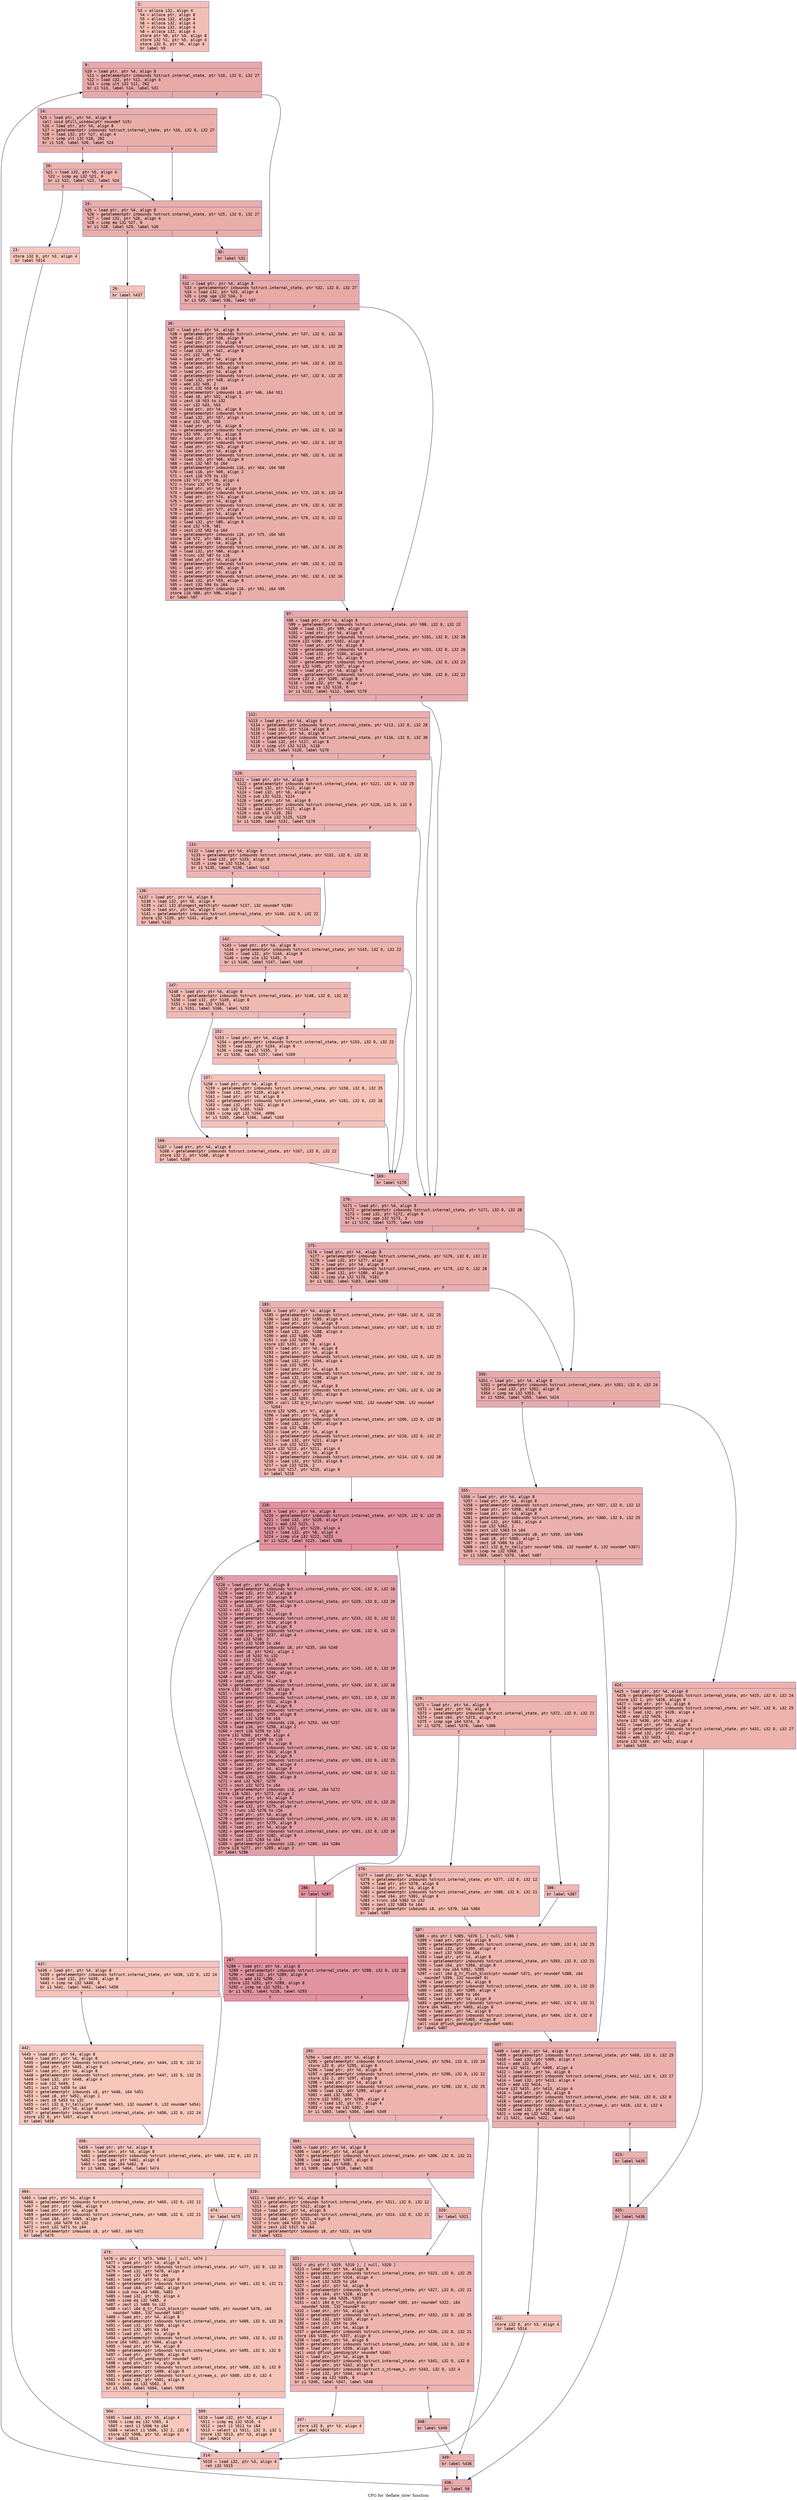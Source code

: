 digraph "CFG for 'deflate_slow' function" {
	label="CFG for 'deflate_slow' function";

	Node0x600000adacb0 [shape=record,color="#3d50c3ff", style=filled, fillcolor="#e36c5570" fontname="Courier",label="{2:\l|  %3 = alloca i32, align 4\l  %4 = alloca ptr, align 8\l  %5 = alloca i32, align 4\l  %6 = alloca i32, align 4\l  %7 = alloca i32, align 4\l  %8 = alloca i32, align 4\l  store ptr %0, ptr %4, align 8\l  store i32 %1, ptr %5, align 4\l  store i32 0, ptr %6, align 4\l  br label %9\l}"];
	Node0x600000adacb0 -> Node0x600000adad50[tooltip="2 -> 9\nProbability 100.00%" ];
	Node0x600000adad50 [shape=record,color="#3d50c3ff", style=filled, fillcolor="#ca3b3770" fontname="Courier",label="{9:\l|  %10 = load ptr, ptr %4, align 8\l  %11 = getelementptr inbounds %struct.internal_state, ptr %10, i32 0, i32 27\l  %12 = load i32, ptr %11, align 4\l  %13 = icmp ult i32 %12, 262\l  br i1 %13, label %14, label %31\l|{<s0>T|<s1>F}}"];
	Node0x600000adad50:s0 -> Node0x600000adada0[tooltip="9 -> 14\nProbability 50.00%" ];
	Node0x600000adad50:s1 -> Node0x600000adaf80[tooltip="9 -> 31\nProbability 50.00%" ];
	Node0x600000adada0 [shape=record,color="#3d50c3ff", style=filled, fillcolor="#d0473d70" fontname="Courier",label="{14:\l|  %15 = load ptr, ptr %4, align 8\l  call void @fill_window(ptr noundef %15)\l  %16 = load ptr, ptr %4, align 8\l  %17 = getelementptr inbounds %struct.internal_state, ptr %16, i32 0, i32 27\l  %18 = load i32, ptr %17, align 4\l  %19 = icmp ult i32 %18, 262\l  br i1 %19, label %20, label %24\l|{<s0>T|<s1>F}}"];
	Node0x600000adada0:s0 -> Node0x600000adadf0[tooltip="14 -> 20\nProbability 50.00%" ];
	Node0x600000adada0:s1 -> Node0x600000adae90[tooltip="14 -> 24\nProbability 50.00%" ];
	Node0x600000adadf0 [shape=record,color="#3d50c3ff", style=filled, fillcolor="#d6524470" fontname="Courier",label="{20:\l|  %21 = load i32, ptr %5, align 4\l  %22 = icmp eq i32 %21, 0\l  br i1 %22, label %23, label %24\l|{<s0>T|<s1>F}}"];
	Node0x600000adadf0:s0 -> Node0x600000adae40[tooltip="20 -> 23\nProbability 3.12%" ];
	Node0x600000adadf0:s1 -> Node0x600000adae90[tooltip="20 -> 24\nProbability 96.88%" ];
	Node0x600000adae40 [shape=record,color="#3d50c3ff", style=filled, fillcolor="#ec7f6370" fontname="Courier",label="{23:\l|  store i32 0, ptr %3, align 4\l  br label %514\l}"];
	Node0x600000adae40 -> Node0x600000adbe80[tooltip="23 -> 514\nProbability 100.00%" ];
	Node0x600000adae90 [shape=record,color="#3d50c3ff", style=filled, fillcolor="#d0473d70" fontname="Courier",label="{24:\l|  %25 = load ptr, ptr %4, align 8\l  %26 = getelementptr inbounds %struct.internal_state, ptr %25, i32 0, i32 27\l  %27 = load i32, ptr %26, align 4\l  %28 = icmp eq i32 %27, 0\l  br i1 %28, label %29, label %30\l|{<s0>T|<s1>F}}"];
	Node0x600000adae90:s0 -> Node0x600000adaee0[tooltip="24 -> 29\nProbability 3.12%" ];
	Node0x600000adae90:s1 -> Node0x600000adaf30[tooltip="24 -> 30\nProbability 96.88%" ];
	Node0x600000adaee0 [shape=record,color="#3d50c3ff", style=filled, fillcolor="#e8765c70" fontname="Courier",label="{29:\l|  br label %437\l}"];
	Node0x600000adaee0 -> Node0x600000adbc00[tooltip="29 -> 437\nProbability 100.00%" ];
	Node0x600000adaf30 [shape=record,color="#3d50c3ff", style=filled, fillcolor="#d0473d70" fontname="Courier",label="{30:\l|  br label %31\l}"];
	Node0x600000adaf30 -> Node0x600000adaf80[tooltip="30 -> 31\nProbability 100.00%" ];
	Node0x600000adaf80 [shape=record,color="#3d50c3ff", style=filled, fillcolor="#ca3b3770" fontname="Courier",label="{31:\l|  %32 = load ptr, ptr %4, align 8\l  %33 = getelementptr inbounds %struct.internal_state, ptr %32, i32 0, i32 27\l  %34 = load i32, ptr %33, align 4\l  %35 = icmp uge i32 %34, 3\l  br i1 %35, label %36, label %97\l|{<s0>T|<s1>F}}"];
	Node0x600000adaf80:s0 -> Node0x600000adafd0[tooltip="31 -> 36\nProbability 50.00%" ];
	Node0x600000adaf80:s1 -> Node0x600000adb020[tooltip="31 -> 97\nProbability 50.00%" ];
	Node0x600000adafd0 [shape=record,color="#3d50c3ff", style=filled, fillcolor="#d0473d70" fontname="Courier",label="{36:\l|  %37 = load ptr, ptr %4, align 8\l  %38 = getelementptr inbounds %struct.internal_state, ptr %37, i32 0, i32 16\l  %39 = load i32, ptr %38, align 8\l  %40 = load ptr, ptr %4, align 8\l  %41 = getelementptr inbounds %struct.internal_state, ptr %40, i32 0, i32 20\l  %42 = load i32, ptr %41, align 8\l  %43 = shl i32 %39, %42\l  %44 = load ptr, ptr %4, align 8\l  %45 = getelementptr inbounds %struct.internal_state, ptr %44, i32 0, i32 12\l  %46 = load ptr, ptr %45, align 8\l  %47 = load ptr, ptr %4, align 8\l  %48 = getelementptr inbounds %struct.internal_state, ptr %47, i32 0, i32 25\l  %49 = load i32, ptr %48, align 4\l  %50 = add i32 %49, 2\l  %51 = zext i32 %50 to i64\l  %52 = getelementptr inbounds i8, ptr %46, i64 %51\l  %53 = load i8, ptr %52, align 1\l  %54 = zext i8 %53 to i32\l  %55 = xor i32 %43, %54\l  %56 = load ptr, ptr %4, align 8\l  %57 = getelementptr inbounds %struct.internal_state, ptr %56, i32 0, i32 19\l  %58 = load i32, ptr %57, align 4\l  %59 = and i32 %55, %58\l  %60 = load ptr, ptr %4, align 8\l  %61 = getelementptr inbounds %struct.internal_state, ptr %60, i32 0, i32 16\l  store i32 %59, ptr %61, align 8\l  %62 = load ptr, ptr %4, align 8\l  %63 = getelementptr inbounds %struct.internal_state, ptr %62, i32 0, i32 15\l  %64 = load ptr, ptr %63, align 8\l  %65 = load ptr, ptr %4, align 8\l  %66 = getelementptr inbounds %struct.internal_state, ptr %65, i32 0, i32 16\l  %67 = load i32, ptr %66, align 8\l  %68 = zext i32 %67 to i64\l  %69 = getelementptr inbounds i16, ptr %64, i64 %68\l  %70 = load i16, ptr %69, align 2\l  %71 = zext i16 %70 to i32\l  store i32 %71, ptr %6, align 4\l  %72 = trunc i32 %71 to i16\l  %73 = load ptr, ptr %4, align 8\l  %74 = getelementptr inbounds %struct.internal_state, ptr %73, i32 0, i32 14\l  %75 = load ptr, ptr %74, align 8\l  %76 = load ptr, ptr %4, align 8\l  %77 = getelementptr inbounds %struct.internal_state, ptr %76, i32 0, i32 25\l  %78 = load i32, ptr %77, align 4\l  %79 = load ptr, ptr %4, align 8\l  %80 = getelementptr inbounds %struct.internal_state, ptr %79, i32 0, i32 11\l  %81 = load i32, ptr %80, align 8\l  %82 = and i32 %78, %81\l  %83 = zext i32 %82 to i64\l  %84 = getelementptr inbounds i16, ptr %75, i64 %83\l  store i16 %72, ptr %84, align 2\l  %85 = load ptr, ptr %4, align 8\l  %86 = getelementptr inbounds %struct.internal_state, ptr %85, i32 0, i32 25\l  %87 = load i32, ptr %86, align 4\l  %88 = trunc i32 %87 to i16\l  %89 = load ptr, ptr %4, align 8\l  %90 = getelementptr inbounds %struct.internal_state, ptr %89, i32 0, i32 15\l  %91 = load ptr, ptr %90, align 8\l  %92 = load ptr, ptr %4, align 8\l  %93 = getelementptr inbounds %struct.internal_state, ptr %92, i32 0, i32 16\l  %94 = load i32, ptr %93, align 8\l  %95 = zext i32 %94 to i64\l  %96 = getelementptr inbounds i16, ptr %91, i64 %95\l  store i16 %88, ptr %96, align 2\l  br label %97\l}"];
	Node0x600000adafd0 -> Node0x600000adb020[tooltip="36 -> 97\nProbability 100.00%" ];
	Node0x600000adb020 [shape=record,color="#3d50c3ff", style=filled, fillcolor="#ca3b3770" fontname="Courier",label="{97:\l|  %98 = load ptr, ptr %4, align 8\l  %99 = getelementptr inbounds %struct.internal_state, ptr %98, i32 0, i32 22\l  %100 = load i32, ptr %99, align 8\l  %101 = load ptr, ptr %4, align 8\l  %102 = getelementptr inbounds %struct.internal_state, ptr %101, i32 0, i32 28\l  store i32 %100, ptr %102, align 8\l  %103 = load ptr, ptr %4, align 8\l  %104 = getelementptr inbounds %struct.internal_state, ptr %103, i32 0, i32 26\l  %105 = load i32, ptr %104, align 8\l  %106 = load ptr, ptr %4, align 8\l  %107 = getelementptr inbounds %struct.internal_state, ptr %106, i32 0, i32 23\l  store i32 %105, ptr %107, align 4\l  %108 = load ptr, ptr %4, align 8\l  %109 = getelementptr inbounds %struct.internal_state, ptr %108, i32 0, i32 22\l  store i32 2, ptr %109, align 8\l  %110 = load i32, ptr %6, align 4\l  %111 = icmp ne i32 %110, 0\l  br i1 %111, label %112, label %170\l|{<s0>T|<s1>F}}"];
	Node0x600000adb020:s0 -> Node0x600000adb070[tooltip="97 -> 112\nProbability 62.50%" ];
	Node0x600000adb020:s1 -> Node0x600000adb390[tooltip="97 -> 170\nProbability 37.50%" ];
	Node0x600000adb070 [shape=record,color="#3d50c3ff", style=filled, fillcolor="#d0473d70" fontname="Courier",label="{112:\l|  %113 = load ptr, ptr %4, align 8\l  %114 = getelementptr inbounds %struct.internal_state, ptr %113, i32 0, i32 28\l  %115 = load i32, ptr %114, align 8\l  %116 = load ptr, ptr %4, align 8\l  %117 = getelementptr inbounds %struct.internal_state, ptr %116, i32 0, i32 30\l  %118 = load i32, ptr %117, align 8\l  %119 = icmp ult i32 %115, %118\l  br i1 %119, label %120, label %170\l|{<s0>T|<s1>F}}"];
	Node0x600000adb070:s0 -> Node0x600000adb0c0[tooltip="112 -> 120\nProbability 50.00%" ];
	Node0x600000adb070:s1 -> Node0x600000adb390[tooltip="112 -> 170\nProbability 50.00%" ];
	Node0x600000adb0c0 [shape=record,color="#3d50c3ff", style=filled, fillcolor="#d6524470" fontname="Courier",label="{120:\l|  %121 = load ptr, ptr %4, align 8\l  %122 = getelementptr inbounds %struct.internal_state, ptr %121, i32 0, i32 25\l  %123 = load i32, ptr %122, align 4\l  %124 = load i32, ptr %6, align 4\l  %125 = sub i32 %123, %124\l  %126 = load ptr, ptr %4, align 8\l  %127 = getelementptr inbounds %struct.internal_state, ptr %126, i32 0, i32 9\l  %128 = load i32, ptr %127, align 8\l  %129 = sub i32 %128, 262\l  %130 = icmp ule i32 %125, %129\l  br i1 %130, label %131, label %170\l|{<s0>T|<s1>F}}"];
	Node0x600000adb0c0:s0 -> Node0x600000adb110[tooltip="120 -> 131\nProbability 50.00%" ];
	Node0x600000adb0c0:s1 -> Node0x600000adb390[tooltip="120 -> 170\nProbability 50.00%" ];
	Node0x600000adb110 [shape=record,color="#3d50c3ff", style=filled, fillcolor="#d8564670" fontname="Courier",label="{131:\l|  %132 = load ptr, ptr %4, align 8\l  %133 = getelementptr inbounds %struct.internal_state, ptr %132, i32 0, i32 32\l  %134 = load i32, ptr %133, align 8\l  %135 = icmp ne i32 %134, 2\l  br i1 %135, label %136, label %142\l|{<s0>T|<s1>F}}"];
	Node0x600000adb110:s0 -> Node0x600000adb160[tooltip="131 -> 136\nProbability 50.00%" ];
	Node0x600000adb110:s1 -> Node0x600000adb1b0[tooltip="131 -> 142\nProbability 50.00%" ];
	Node0x600000adb160 [shape=record,color="#3d50c3ff", style=filled, fillcolor="#de614d70" fontname="Courier",label="{136:\l|  %137 = load ptr, ptr %4, align 8\l  %138 = load i32, ptr %6, align 4\l  %139 = call i32 @longest_match(ptr noundef %137, i32 noundef %138)\l  %140 = load ptr, ptr %4, align 8\l  %141 = getelementptr inbounds %struct.internal_state, ptr %140, i32 0, i32 22\l  store i32 %139, ptr %141, align 8\l  br label %142\l}"];
	Node0x600000adb160 -> Node0x600000adb1b0[tooltip="136 -> 142\nProbability 100.00%" ];
	Node0x600000adb1b0 [shape=record,color="#3d50c3ff", style=filled, fillcolor="#d8564670" fontname="Courier",label="{142:\l|  %143 = load ptr, ptr %4, align 8\l  %144 = getelementptr inbounds %struct.internal_state, ptr %143, i32 0, i32 22\l  %145 = load i32, ptr %144, align 8\l  %146 = icmp ule i32 %145, 5\l  br i1 %146, label %147, label %169\l|{<s0>T|<s1>F}}"];
	Node0x600000adb1b0:s0 -> Node0x600000adb200[tooltip="142 -> 147\nProbability 50.00%" ];
	Node0x600000adb1b0:s1 -> Node0x600000adb340[tooltip="142 -> 169\nProbability 50.00%" ];
	Node0x600000adb200 [shape=record,color="#3d50c3ff", style=filled, fillcolor="#de614d70" fontname="Courier",label="{147:\l|  %148 = load ptr, ptr %4, align 8\l  %149 = getelementptr inbounds %struct.internal_state, ptr %148, i32 0, i32 32\l  %150 = load i32, ptr %149, align 8\l  %151 = icmp eq i32 %150, 1\l  br i1 %151, label %166, label %152\l|{<s0>T|<s1>F}}"];
	Node0x600000adb200:s0 -> Node0x600000adb2f0[tooltip="147 -> 166\nProbability 50.00%" ];
	Node0x600000adb200:s1 -> Node0x600000adb250[tooltip="147 -> 152\nProbability 50.00%" ];
	Node0x600000adb250 [shape=record,color="#3d50c3ff", style=filled, fillcolor="#e36c5570" fontname="Courier",label="{152:\l|  %153 = load ptr, ptr %4, align 8\l  %154 = getelementptr inbounds %struct.internal_state, ptr %153, i32 0, i32 22\l  %155 = load i32, ptr %154, align 8\l  %156 = icmp eq i32 %155, 3\l  br i1 %156, label %157, label %169\l|{<s0>T|<s1>F}}"];
	Node0x600000adb250:s0 -> Node0x600000adb2a0[tooltip="152 -> 157\nProbability 50.00%" ];
	Node0x600000adb250:s1 -> Node0x600000adb340[tooltip="152 -> 169\nProbability 50.00%" ];
	Node0x600000adb2a0 [shape=record,color="#3d50c3ff", style=filled, fillcolor="#e8765c70" fontname="Courier",label="{157:\l|  %158 = load ptr, ptr %4, align 8\l  %159 = getelementptr inbounds %struct.internal_state, ptr %158, i32 0, i32 25\l  %160 = load i32, ptr %159, align 4\l  %161 = load ptr, ptr %4, align 8\l  %162 = getelementptr inbounds %struct.internal_state, ptr %161, i32 0, i32 26\l  %163 = load i32, ptr %162, align 8\l  %164 = sub i32 %160, %163\l  %165 = icmp ugt i32 %164, 4096\l  br i1 %165, label %166, label %169\l|{<s0>T|<s1>F}}"];
	Node0x600000adb2a0:s0 -> Node0x600000adb2f0[tooltip="157 -> 166\nProbability 50.00%" ];
	Node0x600000adb2a0:s1 -> Node0x600000adb340[tooltip="157 -> 169\nProbability 50.00%" ];
	Node0x600000adb2f0 [shape=record,color="#3d50c3ff", style=filled, fillcolor="#e1675170" fontname="Courier",label="{166:\l|  %167 = load ptr, ptr %4, align 8\l  %168 = getelementptr inbounds %struct.internal_state, ptr %167, i32 0, i32 22\l  store i32 2, ptr %168, align 8\l  br label %169\l}"];
	Node0x600000adb2f0 -> Node0x600000adb340[tooltip="166 -> 169\nProbability 100.00%" ];
	Node0x600000adb340 [shape=record,color="#3d50c3ff", style=filled, fillcolor="#d8564670" fontname="Courier",label="{169:\l|  br label %170\l}"];
	Node0x600000adb340 -> Node0x600000adb390[tooltip="169 -> 170\nProbability 100.00%" ];
	Node0x600000adb390 [shape=record,color="#3d50c3ff", style=filled, fillcolor="#ca3b3770" fontname="Courier",label="{170:\l|  %171 = load ptr, ptr %4, align 8\l  %172 = getelementptr inbounds %struct.internal_state, ptr %171, i32 0, i32 28\l  %173 = load i32, ptr %172, align 8\l  %174 = icmp uge i32 %173, 3\l  br i1 %174, label %175, label %350\l|{<s0>T|<s1>F}}"];
	Node0x600000adb390:s0 -> Node0x600000adb3e0[tooltip="170 -> 175\nProbability 50.00%" ];
	Node0x600000adb390:s1 -> Node0x600000adb840[tooltip="170 -> 350\nProbability 50.00%" ];
	Node0x600000adb3e0 [shape=record,color="#3d50c3ff", style=filled, fillcolor="#d0473d70" fontname="Courier",label="{175:\l|  %176 = load ptr, ptr %4, align 8\l  %177 = getelementptr inbounds %struct.internal_state, ptr %176, i32 0, i32 22\l  %178 = load i32, ptr %177, align 8\l  %179 = load ptr, ptr %4, align 8\l  %180 = getelementptr inbounds %struct.internal_state, ptr %179, i32 0, i32 28\l  %181 = load i32, ptr %180, align 8\l  %182 = icmp ule i32 %178, %181\l  br i1 %182, label %183, label %350\l|{<s0>T|<s1>F}}"];
	Node0x600000adb3e0:s0 -> Node0x600000adb430[tooltip="175 -> 183\nProbability 50.00%" ];
	Node0x600000adb3e0:s1 -> Node0x600000adb840[tooltip="175 -> 350\nProbability 50.00%" ];
	Node0x600000adb430 [shape=record,color="#3d50c3ff", style=filled, fillcolor="#d6524470" fontname="Courier",label="{183:\l|  %184 = load ptr, ptr %4, align 8\l  %185 = getelementptr inbounds %struct.internal_state, ptr %184, i32 0, i32 25\l  %186 = load i32, ptr %185, align 4\l  %187 = load ptr, ptr %4, align 8\l  %188 = getelementptr inbounds %struct.internal_state, ptr %187, i32 0, i32 27\l  %189 = load i32, ptr %188, align 4\l  %190 = add i32 %186, %189\l  %191 = sub i32 %190, 3\l  store i32 %191, ptr %8, align 4\l  %192 = load ptr, ptr %4, align 8\l  %193 = load ptr, ptr %4, align 8\l  %194 = getelementptr inbounds %struct.internal_state, ptr %193, i32 0, i32 25\l  %195 = load i32, ptr %194, align 4\l  %196 = sub i32 %195, 1\l  %197 = load ptr, ptr %4, align 8\l  %198 = getelementptr inbounds %struct.internal_state, ptr %197, i32 0, i32 23\l  %199 = load i32, ptr %198, align 4\l  %200 = sub i32 %196, %199\l  %201 = load ptr, ptr %4, align 8\l  %202 = getelementptr inbounds %struct.internal_state, ptr %201, i32 0, i32 28\l  %203 = load i32, ptr %202, align 8\l  %204 = sub i32 %203, 3\l  %205 = call i32 @_tr_tally(ptr noundef %192, i32 noundef %200, i32 noundef\l... %204)\l  store i32 %205, ptr %7, align 4\l  %206 = load ptr, ptr %4, align 8\l  %207 = getelementptr inbounds %struct.internal_state, ptr %206, i32 0, i32 28\l  %208 = load i32, ptr %207, align 8\l  %209 = sub i32 %208, 1\l  %210 = load ptr, ptr %4, align 8\l  %211 = getelementptr inbounds %struct.internal_state, ptr %210, i32 0, i32 27\l  %212 = load i32, ptr %211, align 4\l  %213 = sub i32 %212, %209\l  store i32 %213, ptr %211, align 4\l  %214 = load ptr, ptr %4, align 8\l  %215 = getelementptr inbounds %struct.internal_state, ptr %214, i32 0, i32 28\l  %216 = load i32, ptr %215, align 8\l  %217 = sub i32 %216, 2\l  store i32 %217, ptr %215, align 8\l  br label %218\l}"];
	Node0x600000adb430 -> Node0x600000adb480[tooltip="183 -> 218\nProbability 100.00%" ];
	Node0x600000adb480 [shape=record,color="#b70d28ff", style=filled, fillcolor="#b70d2870" fontname="Courier",label="{218:\l|  %219 = load ptr, ptr %4, align 8\l  %220 = getelementptr inbounds %struct.internal_state, ptr %219, i32 0, i32 25\l  %221 = load i32, ptr %220, align 4\l  %222 = add i32 %221, 1\l  store i32 %222, ptr %220, align 4\l  %223 = load i32, ptr %8, align 4\l  %224 = icmp ule i32 %222, %223\l  br i1 %224, label %225, label %286\l|{<s0>T|<s1>F}}"];
	Node0x600000adb480:s0 -> Node0x600000adb4d0[tooltip="218 -> 225\nProbability 50.00%" ];
	Node0x600000adb480:s1 -> Node0x600000adb520[tooltip="218 -> 286\nProbability 50.00%" ];
	Node0x600000adb4d0 [shape=record,color="#3d50c3ff", style=filled, fillcolor="#be242e70" fontname="Courier",label="{225:\l|  %226 = load ptr, ptr %4, align 8\l  %227 = getelementptr inbounds %struct.internal_state, ptr %226, i32 0, i32 16\l  %228 = load i32, ptr %227, align 8\l  %229 = load ptr, ptr %4, align 8\l  %230 = getelementptr inbounds %struct.internal_state, ptr %229, i32 0, i32 20\l  %231 = load i32, ptr %230, align 8\l  %232 = shl i32 %228, %231\l  %233 = load ptr, ptr %4, align 8\l  %234 = getelementptr inbounds %struct.internal_state, ptr %233, i32 0, i32 12\l  %235 = load ptr, ptr %234, align 8\l  %236 = load ptr, ptr %4, align 8\l  %237 = getelementptr inbounds %struct.internal_state, ptr %236, i32 0, i32 25\l  %238 = load i32, ptr %237, align 4\l  %239 = add i32 %238, 2\l  %240 = zext i32 %239 to i64\l  %241 = getelementptr inbounds i8, ptr %235, i64 %240\l  %242 = load i8, ptr %241, align 1\l  %243 = zext i8 %242 to i32\l  %244 = xor i32 %232, %243\l  %245 = load ptr, ptr %4, align 8\l  %246 = getelementptr inbounds %struct.internal_state, ptr %245, i32 0, i32 19\l  %247 = load i32, ptr %246, align 4\l  %248 = and i32 %244, %247\l  %249 = load ptr, ptr %4, align 8\l  %250 = getelementptr inbounds %struct.internal_state, ptr %249, i32 0, i32 16\l  store i32 %248, ptr %250, align 8\l  %251 = load ptr, ptr %4, align 8\l  %252 = getelementptr inbounds %struct.internal_state, ptr %251, i32 0, i32 15\l  %253 = load ptr, ptr %252, align 8\l  %254 = load ptr, ptr %4, align 8\l  %255 = getelementptr inbounds %struct.internal_state, ptr %254, i32 0, i32 16\l  %256 = load i32, ptr %255, align 8\l  %257 = zext i32 %256 to i64\l  %258 = getelementptr inbounds i16, ptr %253, i64 %257\l  %259 = load i16, ptr %258, align 2\l  %260 = zext i16 %259 to i32\l  store i32 %260, ptr %6, align 4\l  %261 = trunc i32 %260 to i16\l  %262 = load ptr, ptr %4, align 8\l  %263 = getelementptr inbounds %struct.internal_state, ptr %262, i32 0, i32 14\l  %264 = load ptr, ptr %263, align 8\l  %265 = load ptr, ptr %4, align 8\l  %266 = getelementptr inbounds %struct.internal_state, ptr %265, i32 0, i32 25\l  %267 = load i32, ptr %266, align 4\l  %268 = load ptr, ptr %4, align 8\l  %269 = getelementptr inbounds %struct.internal_state, ptr %268, i32 0, i32 11\l  %270 = load i32, ptr %269, align 8\l  %271 = and i32 %267, %270\l  %272 = zext i32 %271 to i64\l  %273 = getelementptr inbounds i16, ptr %264, i64 %272\l  store i16 %261, ptr %273, align 2\l  %274 = load ptr, ptr %4, align 8\l  %275 = getelementptr inbounds %struct.internal_state, ptr %274, i32 0, i32 25\l  %276 = load i32, ptr %275, align 4\l  %277 = trunc i32 %276 to i16\l  %278 = load ptr, ptr %4, align 8\l  %279 = getelementptr inbounds %struct.internal_state, ptr %278, i32 0, i32 15\l  %280 = load ptr, ptr %279, align 8\l  %281 = load ptr, ptr %4, align 8\l  %282 = getelementptr inbounds %struct.internal_state, ptr %281, i32 0, i32 16\l  %283 = load i32, ptr %282, align 8\l  %284 = zext i32 %283 to i64\l  %285 = getelementptr inbounds i16, ptr %280, i64 %284\l  store i16 %277, ptr %285, align 2\l  br label %286\l}"];
	Node0x600000adb4d0 -> Node0x600000adb520[tooltip="225 -> 286\nProbability 100.00%" ];
	Node0x600000adb520 [shape=record,color="#b70d28ff", style=filled, fillcolor="#b70d2870" fontname="Courier",label="{286:\l|  br label %287\l}"];
	Node0x600000adb520 -> Node0x600000adb570[tooltip="286 -> 287\nProbability 100.00%" ];
	Node0x600000adb570 [shape=record,color="#b70d28ff", style=filled, fillcolor="#b70d2870" fontname="Courier",label="{287:\l|  %288 = load ptr, ptr %4, align 8\l  %289 = getelementptr inbounds %struct.internal_state, ptr %288, i32 0, i32 28\l  %290 = load i32, ptr %289, align 8\l  %291 = add i32 %290, -1\l  store i32 %291, ptr %289, align 8\l  %292 = icmp ne i32 %291, 0\l  br i1 %292, label %218, label %293\l|{<s0>T|<s1>F}}"];
	Node0x600000adb570:s0 -> Node0x600000adb480[tooltip="287 -> 218\nProbability 96.88%" ];
	Node0x600000adb570:s1 -> Node0x600000adb5c0[tooltip="287 -> 293\nProbability 3.12%" ];
	Node0x600000adb5c0 [shape=record,color="#3d50c3ff", style=filled, fillcolor="#d6524470" fontname="Courier",label="{293:\l|  %294 = load ptr, ptr %4, align 8\l  %295 = getelementptr inbounds %struct.internal_state, ptr %294, i32 0, i32 24\l  store i32 0, ptr %295, align 8\l  %296 = load ptr, ptr %4, align 8\l  %297 = getelementptr inbounds %struct.internal_state, ptr %296, i32 0, i32 22\l  store i32 2, ptr %297, align 8\l  %298 = load ptr, ptr %4, align 8\l  %299 = getelementptr inbounds %struct.internal_state, ptr %298, i32 0, i32 25\l  %300 = load i32, ptr %299, align 4\l  %301 = add i32 %300, 1\l  store i32 %301, ptr %299, align 4\l  %302 = load i32, ptr %7, align 4\l  %303 = icmp ne i32 %302, 0\l  br i1 %303, label %304, label %349\l|{<s0>T|<s1>F}}"];
	Node0x600000adb5c0:s0 -> Node0x600000adb610[tooltip="293 -> 304\nProbability 62.50%" ];
	Node0x600000adb5c0:s1 -> Node0x600000adb7f0[tooltip="293 -> 349\nProbability 37.50%" ];
	Node0x600000adb610 [shape=record,color="#3d50c3ff", style=filled, fillcolor="#d8564670" fontname="Courier",label="{304:\l|  %305 = load ptr, ptr %4, align 8\l  %306 = load ptr, ptr %4, align 8\l  %307 = getelementptr inbounds %struct.internal_state, ptr %306, i32 0, i32 21\l  %308 = load i64, ptr %307, align 8\l  %309 = icmp sge i64 %308, 0\l  br i1 %309, label %310, label %320\l|{<s0>T|<s1>F}}"];
	Node0x600000adb610:s0 -> Node0x600000adb660[tooltip="304 -> 310\nProbability 50.00%" ];
	Node0x600000adb610:s1 -> Node0x600000adb6b0[tooltip="304 -> 320\nProbability 50.00%" ];
	Node0x600000adb660 [shape=record,color="#3d50c3ff", style=filled, fillcolor="#de614d70" fontname="Courier",label="{310:\l|  %311 = load ptr, ptr %4, align 8\l  %312 = getelementptr inbounds %struct.internal_state, ptr %311, i32 0, i32 12\l  %313 = load ptr, ptr %312, align 8\l  %314 = load ptr, ptr %4, align 8\l  %315 = getelementptr inbounds %struct.internal_state, ptr %314, i32 0, i32 21\l  %316 = load i64, ptr %315, align 8\l  %317 = trunc i64 %316 to i32\l  %318 = zext i32 %317 to i64\l  %319 = getelementptr inbounds i8, ptr %313, i64 %318\l  br label %321\l}"];
	Node0x600000adb660 -> Node0x600000adb700[tooltip="310 -> 321\nProbability 100.00%" ];
	Node0x600000adb6b0 [shape=record,color="#3d50c3ff", style=filled, fillcolor="#de614d70" fontname="Courier",label="{320:\l|  br label %321\l}"];
	Node0x600000adb6b0 -> Node0x600000adb700[tooltip="320 -> 321\nProbability 100.00%" ];
	Node0x600000adb700 [shape=record,color="#3d50c3ff", style=filled, fillcolor="#d8564670" fontname="Courier",label="{321:\l|  %322 = phi ptr [ %319, %310 ], [ null, %320 ]\l  %323 = load ptr, ptr %4, align 8\l  %324 = getelementptr inbounds %struct.internal_state, ptr %323, i32 0, i32 25\l  %325 = load i32, ptr %324, align 4\l  %326 = zext i32 %325 to i64\l  %327 = load ptr, ptr %4, align 8\l  %328 = getelementptr inbounds %struct.internal_state, ptr %327, i32 0, i32 21\l  %329 = load i64, ptr %328, align 8\l  %330 = sub nsw i64 %326, %329\l  %331 = call i64 @_tr_flush_block(ptr noundef %305, ptr noundef %322, i64\l... noundef %330, i32 noundef 0)\l  %332 = load ptr, ptr %4, align 8\l  %333 = getelementptr inbounds %struct.internal_state, ptr %332, i32 0, i32 25\l  %334 = load i32, ptr %333, align 4\l  %335 = zext i32 %334 to i64\l  %336 = load ptr, ptr %4, align 8\l  %337 = getelementptr inbounds %struct.internal_state, ptr %336, i32 0, i32 21\l  store i64 %335, ptr %337, align 8\l  %338 = load ptr, ptr %4, align 8\l  %339 = getelementptr inbounds %struct.internal_state, ptr %338, i32 0, i32 0\l  %340 = load ptr, ptr %339, align 8\l  call void @flush_pending(ptr noundef %340)\l  %341 = load ptr, ptr %4, align 8\l  %342 = getelementptr inbounds %struct.internal_state, ptr %341, i32 0, i32 0\l  %343 = load ptr, ptr %342, align 8\l  %344 = getelementptr inbounds %struct.z_stream_s, ptr %343, i32 0, i32 4\l  %345 = load i32, ptr %344, align 8\l  %346 = icmp eq i32 %345, 0\l  br i1 %346, label %347, label %348\l|{<s0>T|<s1>F}}"];
	Node0x600000adb700:s0 -> Node0x600000adb750[tooltip="321 -> 347\nProbability 3.12%" ];
	Node0x600000adb700:s1 -> Node0x600000adb7a0[tooltip="321 -> 348\nProbability 96.88%" ];
	Node0x600000adb750 [shape=record,color="#3d50c3ff", style=filled, fillcolor="#ef886b70" fontname="Courier",label="{347:\l|  store i32 0, ptr %3, align 4\l  br label %514\l}"];
	Node0x600000adb750 -> Node0x600000adbe80[tooltip="347 -> 514\nProbability 100.00%" ];
	Node0x600000adb7a0 [shape=record,color="#3d50c3ff", style=filled, fillcolor="#d8564670" fontname="Courier",label="{348:\l|  br label %349\l}"];
	Node0x600000adb7a0 -> Node0x600000adb7f0[tooltip="348 -> 349\nProbability 100.00%" ];
	Node0x600000adb7f0 [shape=record,color="#3d50c3ff", style=filled, fillcolor="#d6524470" fontname="Courier",label="{349:\l|  br label %436\l}"];
	Node0x600000adb7f0 -> Node0x600000adbbb0[tooltip="349 -> 436\nProbability 100.00%" ];
	Node0x600000adb840 [shape=record,color="#3d50c3ff", style=filled, fillcolor="#cc403a70" fontname="Courier",label="{350:\l|  %351 = load ptr, ptr %4, align 8\l  %352 = getelementptr inbounds %struct.internal_state, ptr %351, i32 0, i32 24\l  %353 = load i32, ptr %352, align 8\l  %354 = icmp ne i32 %353, 0\l  br i1 %354, label %355, label %424\l|{<s0>T|<s1>F}}"];
	Node0x600000adb840:s0 -> Node0x600000adb890[tooltip="350 -> 355\nProbability 62.50%" ];
	Node0x600000adb840:s1 -> Node0x600000adbb10[tooltip="350 -> 424\nProbability 37.50%" ];
	Node0x600000adb890 [shape=record,color="#3d50c3ff", style=filled, fillcolor="#d24b4070" fontname="Courier",label="{355:\l|  %356 = load ptr, ptr %4, align 8\l  %357 = load ptr, ptr %4, align 8\l  %358 = getelementptr inbounds %struct.internal_state, ptr %357, i32 0, i32 12\l  %359 = load ptr, ptr %358, align 8\l  %360 = load ptr, ptr %4, align 8\l  %361 = getelementptr inbounds %struct.internal_state, ptr %360, i32 0, i32 25\l  %362 = load i32, ptr %361, align 4\l  %363 = sub i32 %362, 1\l  %364 = zext i32 %363 to i64\l  %365 = getelementptr inbounds i8, ptr %359, i64 %364\l  %366 = load i8, ptr %365, align 1\l  %367 = zext i8 %366 to i32\l  %368 = call i32 @_tr_tally(ptr noundef %356, i32 noundef 0, i32 noundef %367)\l  %369 = icmp ne i32 %368, 0\l  br i1 %369, label %370, label %407\l|{<s0>T|<s1>F}}"];
	Node0x600000adb890:s0 -> Node0x600000adb8e0[tooltip="355 -> 370\nProbability 62.50%" ];
	Node0x600000adb890:s1 -> Node0x600000adba20[tooltip="355 -> 407\nProbability 37.50%" ];
	Node0x600000adb8e0 [shape=record,color="#3d50c3ff", style=filled, fillcolor="#d6524470" fontname="Courier",label="{370:\l|  %371 = load ptr, ptr %4, align 8\l  %372 = load ptr, ptr %4, align 8\l  %373 = getelementptr inbounds %struct.internal_state, ptr %372, i32 0, i32 21\l  %374 = load i64, ptr %373, align 8\l  %375 = icmp sge i64 %374, 0\l  br i1 %375, label %376, label %386\l|{<s0>T|<s1>F}}"];
	Node0x600000adb8e0:s0 -> Node0x600000adb930[tooltip="370 -> 376\nProbability 50.00%" ];
	Node0x600000adb8e0:s1 -> Node0x600000adb980[tooltip="370 -> 386\nProbability 50.00%" ];
	Node0x600000adb930 [shape=record,color="#3d50c3ff", style=filled, fillcolor="#dc5d4a70" fontname="Courier",label="{376:\l|  %377 = load ptr, ptr %4, align 8\l  %378 = getelementptr inbounds %struct.internal_state, ptr %377, i32 0, i32 12\l  %379 = load ptr, ptr %378, align 8\l  %380 = load ptr, ptr %4, align 8\l  %381 = getelementptr inbounds %struct.internal_state, ptr %380, i32 0, i32 21\l  %382 = load i64, ptr %381, align 8\l  %383 = trunc i64 %382 to i32\l  %384 = zext i32 %383 to i64\l  %385 = getelementptr inbounds i8, ptr %379, i64 %384\l  br label %387\l}"];
	Node0x600000adb930 -> Node0x600000adb9d0[tooltip="376 -> 387\nProbability 100.00%" ];
	Node0x600000adb980 [shape=record,color="#3d50c3ff", style=filled, fillcolor="#dc5d4a70" fontname="Courier",label="{386:\l|  br label %387\l}"];
	Node0x600000adb980 -> Node0x600000adb9d0[tooltip="386 -> 387\nProbability 100.00%" ];
	Node0x600000adb9d0 [shape=record,color="#3d50c3ff", style=filled, fillcolor="#d6524470" fontname="Courier",label="{387:\l|  %388 = phi ptr [ %385, %376 ], [ null, %386 ]\l  %389 = load ptr, ptr %4, align 8\l  %390 = getelementptr inbounds %struct.internal_state, ptr %389, i32 0, i32 25\l  %391 = load i32, ptr %390, align 4\l  %392 = zext i32 %391 to i64\l  %393 = load ptr, ptr %4, align 8\l  %394 = getelementptr inbounds %struct.internal_state, ptr %393, i32 0, i32 21\l  %395 = load i64, ptr %394, align 8\l  %396 = sub nsw i64 %392, %395\l  %397 = call i64 @_tr_flush_block(ptr noundef %371, ptr noundef %388, i64\l... noundef %396, i32 noundef 0)\l  %398 = load ptr, ptr %4, align 8\l  %399 = getelementptr inbounds %struct.internal_state, ptr %398, i32 0, i32 25\l  %400 = load i32, ptr %399, align 4\l  %401 = zext i32 %400 to i64\l  %402 = load ptr, ptr %4, align 8\l  %403 = getelementptr inbounds %struct.internal_state, ptr %402, i32 0, i32 21\l  store i64 %401, ptr %403, align 8\l  %404 = load ptr, ptr %4, align 8\l  %405 = getelementptr inbounds %struct.internal_state, ptr %404, i32 0, i32 0\l  %406 = load ptr, ptr %405, align 8\l  call void @flush_pending(ptr noundef %406)\l  br label %407\l}"];
	Node0x600000adb9d0 -> Node0x600000adba20[tooltip="387 -> 407\nProbability 100.00%" ];
	Node0x600000adba20 [shape=record,color="#3d50c3ff", style=filled, fillcolor="#d24b4070" fontname="Courier",label="{407:\l|  %408 = load ptr, ptr %4, align 8\l  %409 = getelementptr inbounds %struct.internal_state, ptr %408, i32 0, i32 25\l  %410 = load i32, ptr %409, align 4\l  %411 = add i32 %410, 1\l  store i32 %411, ptr %409, align 4\l  %412 = load ptr, ptr %4, align 8\l  %413 = getelementptr inbounds %struct.internal_state, ptr %412, i32 0, i32 27\l  %414 = load i32, ptr %413, align 4\l  %415 = add i32 %414, -1\l  store i32 %415, ptr %413, align 4\l  %416 = load ptr, ptr %4, align 8\l  %417 = getelementptr inbounds %struct.internal_state, ptr %416, i32 0, i32 0\l  %418 = load ptr, ptr %417, align 8\l  %419 = getelementptr inbounds %struct.z_stream_s, ptr %418, i32 0, i32 4\l  %420 = load i32, ptr %419, align 8\l  %421 = icmp eq i32 %420, 0\l  br i1 %421, label %422, label %423\l|{<s0>T|<s1>F}}"];
	Node0x600000adba20:s0 -> Node0x600000adba70[tooltip="407 -> 422\nProbability 3.12%" ];
	Node0x600000adba20:s1 -> Node0x600000adbac0[tooltip="407 -> 423\nProbability 96.88%" ];
	Node0x600000adba70 [shape=record,color="#3d50c3ff", style=filled, fillcolor="#e97a5f70" fontname="Courier",label="{422:\l|  store i32 0, ptr %3, align 4\l  br label %514\l}"];
	Node0x600000adba70 -> Node0x600000adbe80[tooltip="422 -> 514\nProbability 100.00%" ];
	Node0x600000adbac0 [shape=record,color="#3d50c3ff", style=filled, fillcolor="#d24b4070" fontname="Courier",label="{423:\l|  br label %435\l}"];
	Node0x600000adbac0 -> Node0x600000adbb60[tooltip="423 -> 435\nProbability 100.00%" ];
	Node0x600000adbb10 [shape=record,color="#3d50c3ff", style=filled, fillcolor="#d6524470" fontname="Courier",label="{424:\l|  %425 = load ptr, ptr %4, align 8\l  %426 = getelementptr inbounds %struct.internal_state, ptr %425, i32 0, i32 24\l  store i32 1, ptr %426, align 8\l  %427 = load ptr, ptr %4, align 8\l  %428 = getelementptr inbounds %struct.internal_state, ptr %427, i32 0, i32 25\l  %429 = load i32, ptr %428, align 4\l  %430 = add i32 %429, 1\l  store i32 %430, ptr %428, align 4\l  %431 = load ptr, ptr %4, align 8\l  %432 = getelementptr inbounds %struct.internal_state, ptr %431, i32 0, i32 27\l  %433 = load i32, ptr %432, align 4\l  %434 = add i32 %433, -1\l  store i32 %434, ptr %432, align 4\l  br label %435\l}"];
	Node0x600000adbb10 -> Node0x600000adbb60[tooltip="424 -> 435\nProbability 100.00%" ];
	Node0x600000adbb60 [shape=record,color="#3d50c3ff", style=filled, fillcolor="#cc403a70" fontname="Courier",label="{435:\l|  br label %436\l}"];
	Node0x600000adbb60 -> Node0x600000adbbb0[tooltip="435 -> 436\nProbability 100.00%" ];
	Node0x600000adbbb0 [shape=record,color="#3d50c3ff", style=filled, fillcolor="#cc403a70" fontname="Courier",label="{436:\l|  br label %9\l}"];
	Node0x600000adbbb0 -> Node0x600000adad50[tooltip="436 -> 9\nProbability 100.00%" ];
	Node0x600000adbc00 [shape=record,color="#3d50c3ff", style=filled, fillcolor="#e8765c70" fontname="Courier",label="{437:\l|  %438 = load ptr, ptr %4, align 8\l  %439 = getelementptr inbounds %struct.internal_state, ptr %438, i32 0, i32 24\l  %440 = load i32, ptr %439, align 8\l  %441 = icmp ne i32 %440, 0\l  br i1 %441, label %442, label %458\l|{<s0>T|<s1>F}}"];
	Node0x600000adbc00:s0 -> Node0x600000adbc50[tooltip="437 -> 442\nProbability 62.50%" ];
	Node0x600000adbc00:s1 -> Node0x600000adbca0[tooltip="437 -> 458\nProbability 37.50%" ];
	Node0x600000adbc50 [shape=record,color="#3d50c3ff", style=filled, fillcolor="#ec7f6370" fontname="Courier",label="{442:\l|  %443 = load ptr, ptr %4, align 8\l  %444 = load ptr, ptr %4, align 8\l  %445 = getelementptr inbounds %struct.internal_state, ptr %444, i32 0, i32 12\l  %446 = load ptr, ptr %445, align 8\l  %447 = load ptr, ptr %4, align 8\l  %448 = getelementptr inbounds %struct.internal_state, ptr %447, i32 0, i32 25\l  %449 = load i32, ptr %448, align 4\l  %450 = sub i32 %449, 1\l  %451 = zext i32 %450 to i64\l  %452 = getelementptr inbounds i8, ptr %446, i64 %451\l  %453 = load i8, ptr %452, align 1\l  %454 = zext i8 %453 to i32\l  %455 = call i32 @_tr_tally(ptr noundef %443, i32 noundef 0, i32 noundef %454)\l  %456 = load ptr, ptr %4, align 8\l  %457 = getelementptr inbounds %struct.internal_state, ptr %456, i32 0, i32 24\l  store i32 0, ptr %457, align 8\l  br label %458\l}"];
	Node0x600000adbc50 -> Node0x600000adbca0[tooltip="442 -> 458\nProbability 100.00%" ];
	Node0x600000adbca0 [shape=record,color="#3d50c3ff", style=filled, fillcolor="#e8765c70" fontname="Courier",label="{458:\l|  %459 = load ptr, ptr %4, align 8\l  %460 = load ptr, ptr %4, align 8\l  %461 = getelementptr inbounds %struct.internal_state, ptr %460, i32 0, i32 21\l  %462 = load i64, ptr %461, align 8\l  %463 = icmp sge i64 %462, 0\l  br i1 %463, label %464, label %474\l|{<s0>T|<s1>F}}"];
	Node0x600000adbca0:s0 -> Node0x600000adbcf0[tooltip="458 -> 464\nProbability 50.00%" ];
	Node0x600000adbca0:s1 -> Node0x600000adbd40[tooltip="458 -> 474\nProbability 50.00%" ];
	Node0x600000adbcf0 [shape=record,color="#3d50c3ff", style=filled, fillcolor="#ec7f6370" fontname="Courier",label="{464:\l|  %465 = load ptr, ptr %4, align 8\l  %466 = getelementptr inbounds %struct.internal_state, ptr %465, i32 0, i32 12\l  %467 = load ptr, ptr %466, align 8\l  %468 = load ptr, ptr %4, align 8\l  %469 = getelementptr inbounds %struct.internal_state, ptr %468, i32 0, i32 21\l  %470 = load i64, ptr %469, align 8\l  %471 = trunc i64 %470 to i32\l  %472 = zext i32 %471 to i64\l  %473 = getelementptr inbounds i8, ptr %467, i64 %472\l  br label %475\l}"];
	Node0x600000adbcf0 -> Node0x600000adbd90[tooltip="464 -> 475\nProbability 100.00%" ];
	Node0x600000adbd40 [shape=record,color="#3d50c3ff", style=filled, fillcolor="#ec7f6370" fontname="Courier",label="{474:\l|  br label %475\l}"];
	Node0x600000adbd40 -> Node0x600000adbd90[tooltip="474 -> 475\nProbability 100.00%" ];
	Node0x600000adbd90 [shape=record,color="#3d50c3ff", style=filled, fillcolor="#e8765c70" fontname="Courier",label="{475:\l|  %476 = phi ptr [ %473, %464 ], [ null, %474 ]\l  %477 = load ptr, ptr %4, align 8\l  %478 = getelementptr inbounds %struct.internal_state, ptr %477, i32 0, i32 25\l  %479 = load i32, ptr %478, align 4\l  %480 = zext i32 %479 to i64\l  %481 = load ptr, ptr %4, align 8\l  %482 = getelementptr inbounds %struct.internal_state, ptr %481, i32 0, i32 21\l  %483 = load i64, ptr %482, align 8\l  %484 = sub nsw i64 %480, %483\l  %485 = load i32, ptr %5, align 4\l  %486 = icmp eq i32 %485, 4\l  %487 = zext i1 %486 to i32\l  %488 = call i64 @_tr_flush_block(ptr noundef %459, ptr noundef %476, i64\l... noundef %484, i32 noundef %487)\l  %489 = load ptr, ptr %4, align 8\l  %490 = getelementptr inbounds %struct.internal_state, ptr %489, i32 0, i32 25\l  %491 = load i32, ptr %490, align 4\l  %492 = zext i32 %491 to i64\l  %493 = load ptr, ptr %4, align 8\l  %494 = getelementptr inbounds %struct.internal_state, ptr %493, i32 0, i32 21\l  store i64 %492, ptr %494, align 8\l  %495 = load ptr, ptr %4, align 8\l  %496 = getelementptr inbounds %struct.internal_state, ptr %495, i32 0, i32 0\l  %497 = load ptr, ptr %496, align 8\l  call void @flush_pending(ptr noundef %497)\l  %498 = load ptr, ptr %4, align 8\l  %499 = getelementptr inbounds %struct.internal_state, ptr %498, i32 0, i32 0\l  %500 = load ptr, ptr %499, align 8\l  %501 = getelementptr inbounds %struct.z_stream_s, ptr %500, i32 0, i32 4\l  %502 = load i32, ptr %501, align 8\l  %503 = icmp eq i32 %502, 0\l  br i1 %503, label %504, label %509\l|{<s0>T|<s1>F}}"];
	Node0x600000adbd90:s0 -> Node0x600000adbde0[tooltip="475 -> 504\nProbability 37.50%" ];
	Node0x600000adbd90:s1 -> Node0x600000adbe30[tooltip="475 -> 509\nProbability 62.50%" ];
	Node0x600000adbde0 [shape=record,color="#3d50c3ff", style=filled, fillcolor="#ed836670" fontname="Courier",label="{504:\l|  %505 = load i32, ptr %5, align 4\l  %506 = icmp eq i32 %505, 4\l  %507 = zext i1 %506 to i64\l  %508 = select i1 %506, i32 2, i32 0\l  store i32 %508, ptr %3, align 4\l  br label %514\l}"];
	Node0x600000adbde0 -> Node0x600000adbe80[tooltip="504 -> 514\nProbability 100.00%" ];
	Node0x600000adbe30 [shape=record,color="#3d50c3ff", style=filled, fillcolor="#ec7f6370" fontname="Courier",label="{509:\l|  %510 = load i32, ptr %5, align 4\l  %511 = icmp eq i32 %510, 4\l  %512 = zext i1 %511 to i64\l  %513 = select i1 %511, i32 3, i32 1\l  store i32 %513, ptr %3, align 4\l  br label %514\l}"];
	Node0x600000adbe30 -> Node0x600000adbe80[tooltip="509 -> 514\nProbability 100.00%" ];
	Node0x600000adbe80 [shape=record,color="#3d50c3ff", style=filled, fillcolor="#e36c5570" fontname="Courier",label="{514:\l|  %515 = load i32, ptr %3, align 4\l  ret i32 %515\l}"];
}

